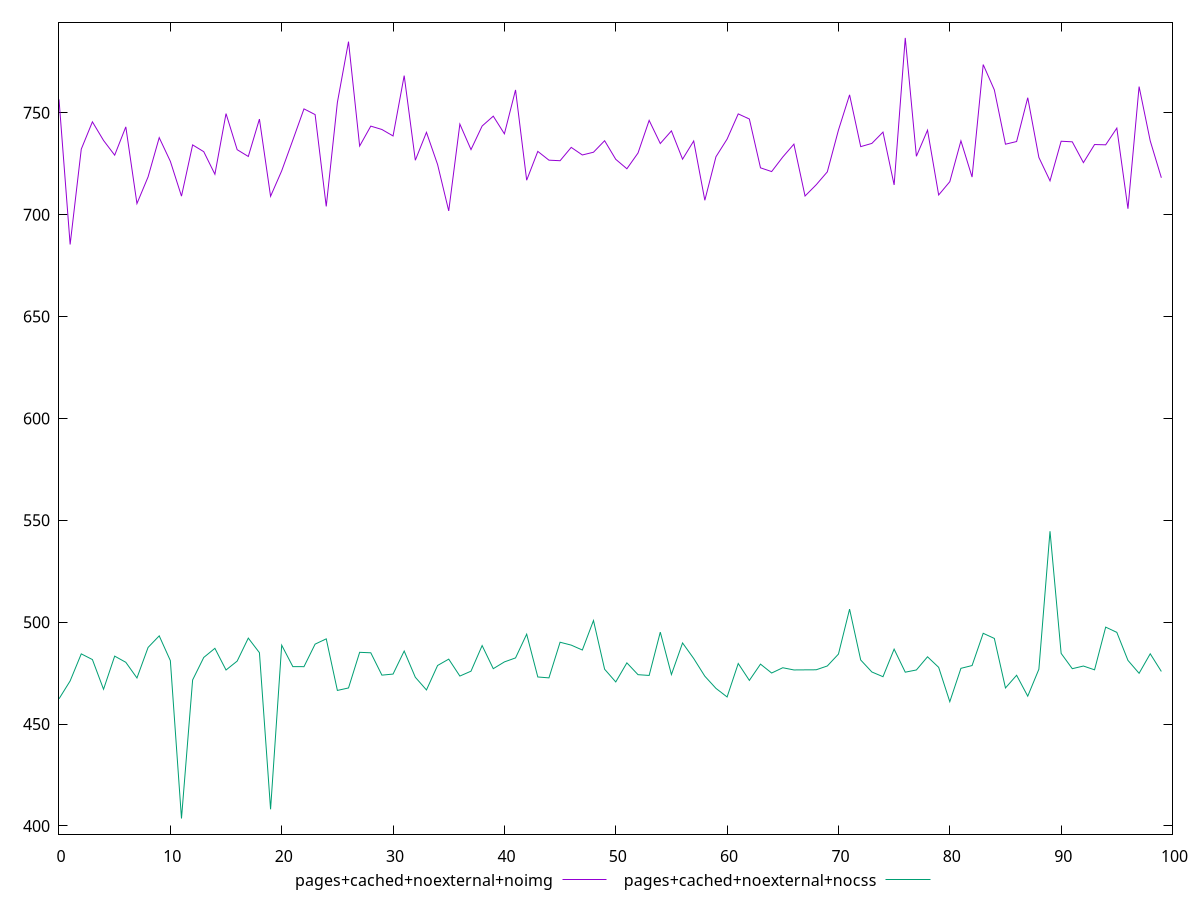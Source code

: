 reset
set terminal svg size 640, 500 enhanced background rgb 'white'
set output "report_00007_2020-12-11T15:55:29.892Z/mainthread-work-breakdown/comparison/line/8_vs_9.svg"

$pagesCachedNoexternalNoimg <<EOF
0 756.6200000000001
1 685.3880000000013
2 732.1879999999998
3 745.5919999999999
4 736.4559999999999
5 729.2400000000006
6 743.1240000000003
7 705.4720000000007
8 718.5680000000009
9 737.8360000000006
10 726.2080000000004
11 709.1200000000003
12 734.2719999999998
13 730.9440000000003
14 719.868000000001
15 749.6279999999998
16 731.9280000000007
17 728.5920000000003
18 746.9400000000003
19 709.0360000000006
20 721.5560000000003
21 736.6480000000004
22 751.9520000000002
23 749.1520000000002
24 704.0640000000004
25 755.0920000000003
26 784.9600000000006
27 733.7120000000009
28 743.4919999999997
29 741.8360000000002
30 738.66
31 768.28
32 726.7400000000006
33 740.4400000000003
34 724.6400000000006
35 701.8760000000005
36 744.480000000001
37 731.9680000000004
38 743.54
39 748.3800000000001
40 739.7120000000008
41 761.252000000001
42 716.9400000000005
43 731.0880000000006
44 726.7760000000003
45 726.5080000000007
46 733.0520000000002
47 729.3280000000003
48 730.6760000000004
49 736.3239999999996
50 727.1959999999999
51 722.5560000000002
52 730.2880000000005
53 746.3040000000004
54 734.9520000000009
55 741.1560000000005
56 727.2640000000006
57 736.1920000000011
58 707.096
59 728.4679999999998
60 737.1160000000007
61 749.4999999999994
62 746.9640000000007
63 723.0200000000008
64 721.1800000000006
65 728.3200000000006
66 734.6440000000002
67 709.1880000000007
68 714.6920000000002
69 721.044
70 741.5440000000003
71 758.8480000000003
72 733.4280000000001
73 735.0039999999996
74 740.5519999999999
75 714.6160000000004
76 786.7920000000007
77 728.6800000000003
78 741.4960000000001
79 709.6960000000005
80 716.2160000000009
81 736.2640000000011
82 718.4880000000004
83 773.704
84 761.2760000000006
85 734.6160000000001
86 735.9240000000002
87 757.4440000000006
88 728.116000000001
89 716.6320000000004
90 736.0760000000005
91 735.7839999999997
92 725.5720000000003
93 734.4520000000007
94 734.3160000000003
95 742.5079999999998
96 702.9240000000002
97 762.8920000000002
98 736.2560000000008
99 718.1400000000009
EOF

$pagesCachedNoexternalNocss <<EOF
0 462.3599999999999
1 471.148
2 484.4360000000001
3 481.64
4 467.0559999999998
5 483.32800000000026
6 480.29600000000016
7 472.6080000000003
8 487.5880000000002
9 493.2760000000004
10 481.11600000000027
11 403.6120000000001
12 471.63600000000065
13 482.67600000000016
14 487.1560000000006
15 476.516
16 480.8840000000004
17 492.168
18 485.008
19 408.1279999999999
20 488.68800000000016
21 478.1800000000001
22 478.14800000000014
23 489.21600000000024
24 491.8000000000004
25 466.48800000000034
26 467.70400000000035
27 485.19600000000025
28 484.96400000000006
29 473.9920000000006
30 474.5160000000002
31 485.8280000000003
32 472.95200000000006
33 466.72
34 478.73200000000054
35 481.8520000000004
36 473.54400000000044
37 475.93600000000004
38 488.5120000000004
39 477.16000000000025
40 480.4880000000002
41 482.45200000000034
42 494.1080000000003
43 473.09200000000016
44 472.65200000000044
45 490.14400000000046
46 488.7319999999999
47 486.3240000000002
48 500.8000000000002
49 476.89600000000024
50 470.664
51 480.0200000000003
52 474.22000000000014
53 473.84400000000056
54 495.108
55 474.28800000000007
56 489.7920000000001
57 482.1640000000002
58 473.4720000000001
59 467.48799999999994
60 463.2760000000002
61 479.7040000000002
62 471.41200000000015
63 479.3960000000004
64 475.0320000000004
65 477.624
66 476.54
67 476.5840000000001
68 476.6200000000002
69 478.4920000000004
70 484.31999999999977
71 506.3920000000003
72 481.4240000000001
73 475.54400000000015
74 473.228
75 486.75200000000063
76 475.4440000000006
77 476.53200000000004
78 482.99600000000004
79 477.8240000000002
80 460.9520000000001
81 477.33600000000024
82 478.70000000000005
83 494.53200000000004
84 492.01199999999994
85 467.70400000000006
86 473.92800000000034
87 463.66399999999993
88 476.90000000000026
89 544.6400000000001
90 484.6640000000002
91 477.1640000000001
92 478.4640000000001
93 476.60400000000004
94 497.5600000000002
95 494.9800000000003
96 481.23600000000044
97 474.89200000000017
98 484.4760000000001
99 475.79600000000005
EOF

set key outside below
set yrange [395.94840000000005:794.4556000000007]

plot \
  $pagesCachedNoexternalNoimg title "pages+cached+noexternal+noimg" with line, \
  $pagesCachedNoexternalNocss title "pages+cached+noexternal+nocss" with line, \


reset